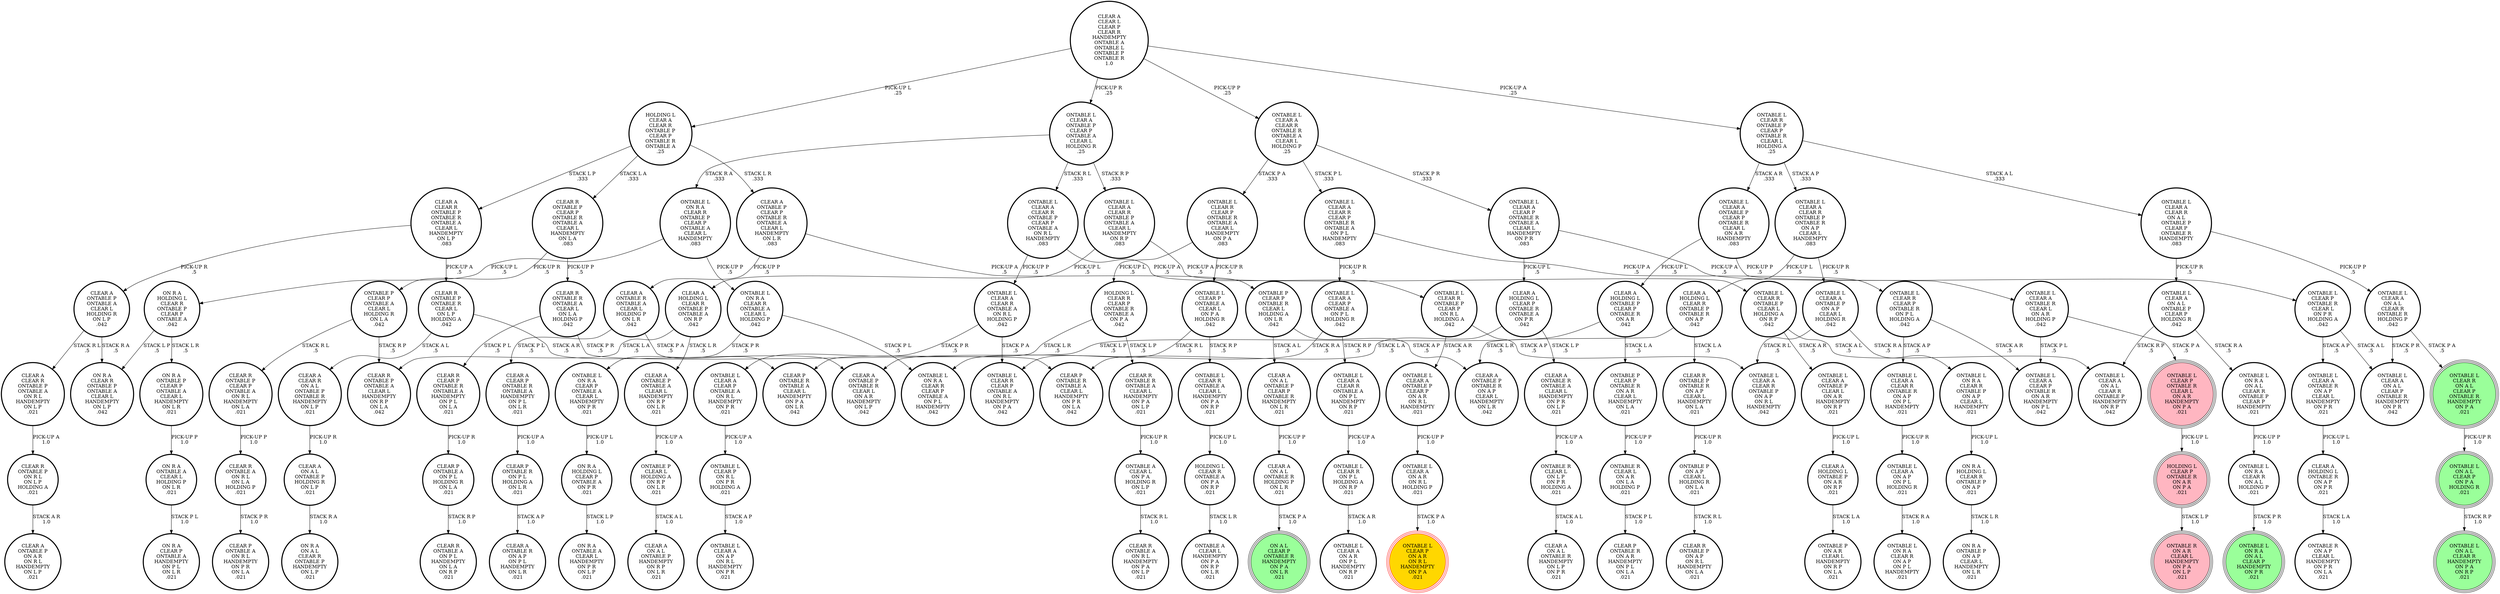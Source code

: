 digraph {
"CLEAR A\nCLEAR R\nONTABLE P\nONTABLE A\nON R L\nHANDEMPTY\nON L P\n.021\n" -> "CLEAR R\nONTABLE P\nON R L\nON L P\nHOLDING A\n.021\n"[label="PICK-UP A\n1.0\n"];
"CLEAR A\nONTABLE R\nONTABLE A\nCLEAR L\nHOLDING P\nON L R\n.042\n" -> "CLEAR A\nCLEAR P\nONTABLE R\nONTABLE A\nHANDEMPTY\nON P L\nON L R\n.021\n"[label="STACK P L\n.5\n"];
"CLEAR A\nONTABLE R\nONTABLE A\nCLEAR L\nHOLDING P\nON L R\n.042\n" -> "CLEAR P\nONTABLE R\nONTABLE A\nCLEAR L\nHANDEMPTY\nON P A\nON L R\n.042\n"[label="STACK P A\n.5\n"];
"ONTABLE L\nCLEAR A\nCLEAR R\nONTABLE P\nCLEAR P\nONTABLE A\nON R L\nHANDEMPTY\n.083\n" -> "ONTABLE L\nCLEAR A\nCLEAR R\nONTABLE A\nON R L\nHOLDING P\n.042\n"[label="PICK-UP P\n.5\n"];
"ONTABLE L\nCLEAR A\nCLEAR R\nONTABLE P\nCLEAR P\nONTABLE A\nON R L\nHANDEMPTY\n.083\n" -> "ONTABLE L\nCLEAR R\nONTABLE P\nCLEAR P\nON R L\nHOLDING A\n.042\n"[label="PICK-UP A\n.5\n"];
"ONTABLE L\nCLEAR A\nCLEAR R\nONTABLE P\nONTABLE A\nCLEAR L\nHANDEMPTY\nON R P\n.083\n" -> "ONTABLE L\nCLEAR R\nONTABLE P\nCLEAR L\nHOLDING A\nON R P\n.042\n"[label="PICK-UP A\n.5\n"];
"ONTABLE L\nCLEAR A\nCLEAR R\nONTABLE P\nONTABLE A\nCLEAR L\nHANDEMPTY\nON R P\n.083\n" -> "CLEAR A\nHOLDING L\nCLEAR R\nONTABLE P\nONTABLE A\nON R P\n.042\n"[label="PICK-UP L\n.5\n"];
"ONTABLE R\nCLEAR L\nON A R\nON L A\nHOLDING P\n.021\n" -> "CLEAR P\nONTABLE R\nON A R\nHANDEMPTY\nON P L\nON L A\n.021\n"[label="STACK P L\n1.0\n"];
"CLEAR A\nCLEAR L\nCLEAR P\nCLEAR R\nHANDEMPTY\nONTABLE A\nONTABLE L\nONTABLE P\nONTABLE R\n1.0\n" -> "ONTABLE L\nCLEAR R\nONTABLE P\nCLEAR P\nONTABLE R\nCLEAR L\nHOLDING A\n.25\n"[label="PICK-UP A\n.25\n"];
"CLEAR A\nCLEAR L\nCLEAR P\nCLEAR R\nHANDEMPTY\nONTABLE A\nONTABLE L\nONTABLE P\nONTABLE R\n1.0\n" -> "HOLDING L\nCLEAR A\nCLEAR R\nONTABLE P\nCLEAR P\nONTABLE R\nONTABLE A\n.25\n"[label="PICK-UP L\n.25\n"];
"CLEAR A\nCLEAR L\nCLEAR P\nCLEAR R\nHANDEMPTY\nONTABLE A\nONTABLE L\nONTABLE P\nONTABLE R\n1.0\n" -> "ONTABLE L\nCLEAR A\nCLEAR R\nONTABLE R\nONTABLE A\nCLEAR L\nHOLDING P\n.25\n"[label="PICK-UP P\n.25\n"];
"CLEAR A\nCLEAR L\nCLEAR P\nCLEAR R\nHANDEMPTY\nONTABLE A\nONTABLE L\nONTABLE P\nONTABLE R\n1.0\n" -> "ONTABLE L\nCLEAR A\nONTABLE P\nCLEAR P\nONTABLE A\nCLEAR L\nHOLDING R\n.25\n"[label="PICK-UP R\n.25\n"];
"ONTABLE L\nCLEAR A\nONTABLE R\nCLEAR L\nON A R\nHOLDING P\n.042\n" -> "ONTABLE L\nCLEAR A\nCLEAR P\nONTABLE R\nON A R\nHANDEMPTY\nON P L\n.042\n"[label="STACK P L\n.5\n"];
"ONTABLE L\nCLEAR A\nONTABLE R\nCLEAR L\nON A R\nHOLDING P\n.042\n" -> "ONTABLE L\nCLEAR P\nONTABLE R\nCLEAR L\nON A R\nHANDEMPTY\nON P A\n.021\n"[label="STACK P A\n.5\n"];
"ONTABLE L\nON R A\nON A L\nCLEAR R\nONTABLE P\nCLEAR P\nHANDEMPTY\n.021\n" -> "ONTABLE L\nON R A\nCLEAR R\nON A L\nHOLDING P\n.021\n"[label="PICK-UP P\n1.0\n"];
"CLEAR A\nCLEAR R\nONTABLE P\nONTABLE R\nONTABLE A\nCLEAR L\nHANDEMPTY\nON L P\n.083\n" -> "CLEAR A\nONTABLE P\nONTABLE A\nCLEAR L\nHOLDING R\nON L P\n.042\n"[label="PICK-UP R\n.5\n"];
"CLEAR A\nCLEAR R\nONTABLE P\nONTABLE R\nONTABLE A\nCLEAR L\nHANDEMPTY\nON L P\n.083\n" -> "CLEAR R\nONTABLE P\nONTABLE R\nCLEAR L\nON L P\nHOLDING A\n.042\n"[label="PICK-UP A\n.5\n"];
"ONTABLE L\nCLEAR A\nONTABLE P\nCLEAR P\nONTABLE A\nCLEAR L\nHOLDING R\n.25\n" -> "ONTABLE L\nON R A\nCLEAR R\nONTABLE P\nCLEAR P\nONTABLE A\nCLEAR L\nHANDEMPTY\n.083\n"[label="STACK R A\n.333\n"];
"ONTABLE L\nCLEAR A\nONTABLE P\nCLEAR P\nONTABLE A\nCLEAR L\nHOLDING R\n.25\n" -> "ONTABLE L\nCLEAR A\nCLEAR R\nONTABLE P\nCLEAR P\nONTABLE A\nON R L\nHANDEMPTY\n.083\n"[label="STACK R L\n.333\n"];
"ONTABLE L\nCLEAR A\nONTABLE P\nCLEAR P\nONTABLE A\nCLEAR L\nHOLDING R\n.25\n" -> "ONTABLE L\nCLEAR A\nCLEAR R\nONTABLE P\nONTABLE A\nCLEAR L\nHANDEMPTY\nON R P\n.083\n"[label="STACK R P\n.333\n"];
"ON R A\nONTABLE P\nCLEAR P\nONTABLE A\nCLEAR L\nHANDEMPTY\nON L R\n.021\n" -> "ON R A\nONTABLE A\nCLEAR L\nHOLDING P\nON L R\n.021\n"[label="PICK-UP P\n1.0\n"];
"ONTABLE L\nON A L\nCLEAR P\nON P A\nHOLDING R\n.021\n" -> "ONTABLE L\nON A L\nCLEAR R\nHANDEMPTY\nON P A\nON R P\n.021\n"[label="STACK R P\n1.0\n"];
"ONTABLE L\nCLEAR A\nONTABLE P\nCLEAR L\nON A R\nHANDEMPTY\nON R P\n.021\n" -> "CLEAR A\nHOLDING L\nONTABLE P\nON A R\nON R P\n.021\n"[label="PICK-UP L\n1.0\n"];
"ONTABLE L\nCLEAR A\nCLEAR R\nONTABLE A\nON R L\nHOLDING P\n.042\n" -> "ONTABLE L\nCLEAR R\nCLEAR P\nONTABLE A\nON R L\nHANDEMPTY\nON P A\n.042\n"[label="STACK P A\n.5\n"];
"ONTABLE L\nCLEAR A\nCLEAR R\nONTABLE A\nON R L\nHOLDING P\n.042\n" -> "ONTABLE L\nCLEAR A\nCLEAR P\nONTABLE A\nON R L\nHANDEMPTY\nON P R\n.021\n"[label="STACK P R\n.5\n"];
"ONTABLE L\nCLEAR A\nON A P\nON P L\nHOLDING R\n.021\n" -> "ONTABLE L\nON R A\nCLEAR R\nON A P\nON P L\nHANDEMPTY\n.021\n"[label="STACK R A\n1.0\n"];
"ON R A\nHOLDING L\nCLEAR P\nONTABLE A\nON P R\n.021\n" -> "ON R A\nONTABLE A\nCLEAR L\nHANDEMPTY\nON P R\nON L P\n.021\n"[label="STACK L P\n1.0\n"];
"ONTABLE L\nCLEAR A\nONTABLE P\nCLEAR P\nON A R\nON R L\nHANDEMPTY\n.021\n" -> "ONTABLE L\nCLEAR A\nON A R\nON R L\nHOLDING P\n.021\n"[label="PICK-UP P\n1.0\n"];
"ONTABLE L\nCLEAR A\nON A L\nCLEAR R\nONTABLE R\nHOLDING P\n.042\n" -> "ONTABLE L\nCLEAR R\nON A L\nCLEAR P\nONTABLE R\nHANDEMPTY\nON P A\n.021\n"[label="STACK P A\n.5\n"];
"ONTABLE L\nCLEAR A\nON A L\nCLEAR R\nONTABLE R\nHOLDING P\n.042\n" -> "ONTABLE L\nCLEAR A\nON A L\nCLEAR P\nONTABLE R\nHANDEMPTY\nON P R\n.042\n"[label="STACK P R\n.5\n"];
"CLEAR A\nHOLDING L\nONTABLE R\nON A P\nON P R\n.021\n" -> "ONTABLE R\nON A P\nCLEAR L\nHANDEMPTY\nON P R\nON L A\n.021\n"[label="STACK L A\n1.0\n"];
"ONTABLE L\nCLEAR A\nCLEAR R\nCLEAR P\nONTABLE R\nONTABLE A\nON P L\nHANDEMPTY\n.083\n" -> "ONTABLE L\nCLEAR A\nCLEAR P\nONTABLE A\nON P L\nHOLDING R\n.042\n"[label="PICK-UP R\n.5\n"];
"ONTABLE L\nCLEAR A\nCLEAR R\nCLEAR P\nONTABLE R\nONTABLE A\nON P L\nHANDEMPTY\n.083\n" -> "ONTABLE L\nCLEAR R\nCLEAR P\nONTABLE R\nON P L\nHOLDING A\n.042\n"[label="PICK-UP A\n.5\n"];
"ONTABLE L\nCLEAR A\nCLEAR R\nON A L\nONTABLE P\nCLEAR P\nONTABLE R\nHANDEMPTY\n.083\n" -> "ONTABLE L\nCLEAR A\nON A L\nCLEAR R\nONTABLE R\nHOLDING P\n.042\n"[label="PICK-UP P\n.5\n"];
"ONTABLE L\nCLEAR A\nCLEAR R\nON A L\nONTABLE P\nCLEAR P\nONTABLE R\nHANDEMPTY\n.083\n" -> "ONTABLE L\nCLEAR A\nON A L\nONTABLE P\nCLEAR P\nHOLDING R\n.042\n"[label="PICK-UP R\n.5\n"];
"ONTABLE L\nCLEAR R\nONTABLE P\nCLEAR L\nHOLDING A\nON R P\n.042\n" -> "ONTABLE L\nCLEAR A\nON A L\nCLEAR R\nONTABLE P\nHANDEMPTY\nON R P\n.042\n"[label="STACK A L\n.5\n"];
"ONTABLE L\nCLEAR R\nONTABLE P\nCLEAR L\nHOLDING A\nON R P\n.042\n" -> "ONTABLE L\nCLEAR A\nONTABLE P\nCLEAR L\nON A R\nHANDEMPTY\nON R P\n.021\n"[label="STACK A R\n.5\n"];
"CLEAR A\nHOLDING L\nCLEAR R\nONTABLE P\nONTABLE R\nON A P\n.042\n" -> "CLEAR R\nONTABLE P\nONTABLE R\nON A P\nCLEAR L\nHANDEMPTY\nON L A\n.021\n"[label="STACK L A\n.5\n"];
"CLEAR A\nHOLDING L\nCLEAR R\nONTABLE P\nONTABLE R\nON A P\n.042\n" -> "CLEAR A\nONTABLE P\nONTABLE R\nON A P\nCLEAR L\nHANDEMPTY\nON L R\n.042\n"[label="STACK L R\n.5\n"];
"CLEAR R\nONTABLE P\nONTABLE R\nCLEAR L\nON L P\nHOLDING A\n.042\n" -> "CLEAR A\nONTABLE P\nONTABLE R\nCLEAR L\nON A R\nHANDEMPTY\nON L P\n.042\n"[label="STACK A R\n.5\n"];
"CLEAR R\nONTABLE P\nONTABLE R\nCLEAR L\nON L P\nHOLDING A\n.042\n" -> "CLEAR A\nCLEAR R\nON A L\nONTABLE P\nONTABLE R\nHANDEMPTY\nON L P\n.021\n"[label="STACK A L\n.5\n"];
"CLEAR R\nONTABLE A\nON R L\nON L A\nHOLDING P\n.021\n" -> "CLEAR P\nONTABLE A\nON R L\nHANDEMPTY\nON P R\nON L A\n.021\n"[label="STACK P R\n1.0\n"];
"CLEAR R\nONTABLE P\nCLEAR P\nONTABLE A\nON R L\nHANDEMPTY\nON L A\n.021\n" -> "CLEAR R\nONTABLE A\nON R L\nON L A\nHOLDING P\n.021\n"[label="PICK-UP P\n1.0\n"];
"CLEAR R\nONTABLE P\nONTABLE R\nON A P\nCLEAR L\nHANDEMPTY\nON L A\n.021\n" -> "ONTABLE P\nON A P\nCLEAR L\nHOLDING R\nON L A\n.021\n"[label="PICK-UP R\n1.0\n"];
"ONTABLE L\nON R A\nCLEAR R\nON A L\nHOLDING P\n.021\n" -> "ONTABLE L\nON R A\nON A L\nCLEAR P\nHANDEMPTY\nON P R\n.021\n"[label="STACK P R\n1.0\n"];
"CLEAR A\nON A L\nONTABLE R\nHOLDING P\nON L R\n.021\n" -> "ON A L\nCLEAR P\nONTABLE R\nHANDEMPTY\nON P A\nON L R\n.021\n"[label="STACK P A\n1.0\n"];
"ONTABLE L\nCLEAR A\nCLEAR R\nONTABLE R\nON A P\nON P L\nHANDEMPTY\n.021\n" -> "ONTABLE L\nCLEAR A\nON A P\nON P L\nHOLDING R\n.021\n"[label="PICK-UP R\n1.0\n"];
"ONTABLE L\nON R A\nCLEAR R\nONTABLE P\nCLEAR P\nONTABLE A\nCLEAR L\nHANDEMPTY\n.083\n" -> "ON R A\nHOLDING L\nCLEAR R\nONTABLE P\nCLEAR P\nONTABLE A\n.042\n"[label="PICK-UP L\n.5\n"];
"ONTABLE L\nON R A\nCLEAR R\nONTABLE P\nCLEAR P\nONTABLE A\nCLEAR L\nHANDEMPTY\n.083\n" -> "ONTABLE L\nON R A\nCLEAR R\nONTABLE A\nCLEAR L\nHOLDING P\n.042\n"[label="PICK-UP P\n.5\n"];
"CLEAR A\nHOLDING L\nONTABLE P\nCLEAR P\nONTABLE R\nON A R\n.042\n" -> "ONTABLE P\nCLEAR P\nONTABLE R\nON A R\nCLEAR L\nHANDEMPTY\nON L A\n.021\n"[label="STACK L A\n.5\n"];
"CLEAR A\nHOLDING L\nONTABLE P\nCLEAR P\nONTABLE R\nON A R\n.042\n" -> "CLEAR A\nONTABLE P\nONTABLE R\nCLEAR L\nON A R\nHANDEMPTY\nON L P\n.042\n"[label="STACK L P\n.5\n"];
"HOLDING L\nCLEAR R\nCLEAR P\nONTABLE R\nONTABLE A\nON P A\n.042\n" -> "CLEAR R\nONTABLE R\nONTABLE A\nCLEAR L\nHANDEMPTY\nON P A\nON L P\n.021\n"[label="STACK L P\n.5\n"];
"HOLDING L\nCLEAR R\nCLEAR P\nONTABLE R\nONTABLE A\nON P A\n.042\n" -> "CLEAR P\nONTABLE R\nONTABLE A\nCLEAR L\nHANDEMPTY\nON P A\nON L R\n.042\n"[label="STACK L R\n.5\n"];
"CLEAR A\nHOLDING L\nONTABLE P\nON A R\nON R P\n.021\n" -> "ONTABLE P\nON A R\nCLEAR L\nHANDEMPTY\nON R P\nON L A\n.021\n"[label="STACK L A\n1.0\n"];
"CLEAR A\nCLEAR R\nON A L\nONTABLE P\nONTABLE R\nHANDEMPTY\nON L P\n.021\n" -> "CLEAR A\nON A L\nONTABLE P\nHOLDING R\nON L P\n.021\n"[label="PICK-UP R\n1.0\n"];
"CLEAR A\nHOLDING L\nCLEAR P\nONTABLE R\nONTABLE A\nON P R\n.042\n" -> "CLEAR A\nONTABLE R\nONTABLE A\nCLEAR L\nHANDEMPTY\nON P R\nON L P\n.021\n"[label="STACK L P\n.5\n"];
"CLEAR A\nHOLDING L\nCLEAR P\nONTABLE R\nONTABLE A\nON P R\n.042\n" -> "CLEAR P\nONTABLE R\nONTABLE A\nCLEAR L\nHANDEMPTY\nON P R\nON L A\n.042\n"[label="STACK L A\n.5\n"];
"ONTABLE L\nCLEAR R\nCLEAR P\nONTABLE R\nON P L\nHOLDING A\n.042\n" -> "ONTABLE L\nCLEAR A\nCLEAR R\nONTABLE R\nON A P\nON P L\nHANDEMPTY\n.021\n"[label="STACK A P\n.5\n"];
"ONTABLE L\nCLEAR R\nCLEAR P\nONTABLE R\nON P L\nHOLDING A\n.042\n" -> "ONTABLE L\nCLEAR A\nCLEAR P\nONTABLE R\nON A R\nHANDEMPTY\nON P L\n.042\n"[label="STACK A R\n.5\n"];
"CLEAR A\nONTABLE P\nCLEAR P\nONTABLE R\nONTABLE A\nCLEAR L\nHANDEMPTY\nON L R\n.083\n" -> "ONTABLE P\nCLEAR P\nONTABLE R\nCLEAR L\nHOLDING A\nON L R\n.042\n"[label="PICK-UP A\n.5\n"];
"CLEAR A\nONTABLE P\nCLEAR P\nONTABLE R\nONTABLE A\nCLEAR L\nHANDEMPTY\nON L R\n.083\n" -> "CLEAR A\nONTABLE R\nONTABLE A\nCLEAR L\nHOLDING P\nON L R\n.042\n"[label="PICK-UP P\n.5\n"];
"HOLDING L\nCLEAR A\nCLEAR R\nONTABLE P\nCLEAR P\nONTABLE R\nONTABLE A\n.25\n" -> "CLEAR A\nCLEAR R\nONTABLE P\nONTABLE R\nONTABLE A\nCLEAR L\nHANDEMPTY\nON L P\n.083\n"[label="STACK L P\n.333\n"];
"HOLDING L\nCLEAR A\nCLEAR R\nONTABLE P\nCLEAR P\nONTABLE R\nONTABLE A\n.25\n" -> "CLEAR R\nONTABLE P\nCLEAR P\nONTABLE R\nONTABLE A\nCLEAR L\nHANDEMPTY\nON L A\n.083\n"[label="STACK L A\n.333\n"];
"HOLDING L\nCLEAR A\nCLEAR R\nONTABLE P\nCLEAR P\nONTABLE R\nONTABLE A\n.25\n" -> "CLEAR A\nONTABLE P\nCLEAR P\nONTABLE R\nONTABLE A\nCLEAR L\nHANDEMPTY\nON L R\n.083\n"[label="STACK L R\n.333\n"];
"CLEAR R\nCLEAR P\nONTABLE R\nONTABLE A\nHANDEMPTY\nON P L\nON L A\n.021\n" -> "CLEAR P\nONTABLE A\nON P L\nHOLDING R\nON L A\n.021\n"[label="PICK-UP R\n1.0\n"];
"ONTABLE L\nCLEAR A\nCLEAR R\nONTABLE R\nONTABLE A\nCLEAR L\nHOLDING P\n.25\n" -> "ONTABLE L\nCLEAR R\nCLEAR P\nONTABLE R\nONTABLE A\nCLEAR L\nHANDEMPTY\nON P A\n.083\n"[label="STACK P A\n.333\n"];
"ONTABLE L\nCLEAR A\nCLEAR R\nONTABLE R\nONTABLE A\nCLEAR L\nHOLDING P\n.25\n" -> "ONTABLE L\nCLEAR A\nCLEAR P\nONTABLE R\nONTABLE A\nCLEAR L\nHANDEMPTY\nON P R\n.083\n"[label="STACK P R\n.333\n"];
"ONTABLE L\nCLEAR A\nCLEAR R\nONTABLE R\nONTABLE A\nCLEAR L\nHOLDING P\n.25\n" -> "ONTABLE L\nCLEAR A\nCLEAR R\nCLEAR P\nONTABLE R\nONTABLE A\nON P L\nHANDEMPTY\n.083\n"[label="STACK P L\n.333\n"];
"ONTABLE P\nCLEAR L\nHOLDING A\nON R P\nON L R\n.021\n" -> "CLEAR A\nON A L\nONTABLE P\nHANDEMPTY\nON R P\nON L R\n.021\n"[label="STACK A L\n1.0\n"];
"ONTABLE A\nCLEAR L\nON P A\nHOLDING R\nON L P\n.021\n" -> "CLEAR R\nONTABLE A\nON R L\nHANDEMPTY\nON P A\nON L P\n.021\n"[label="STACK R L\n1.0\n"];
"ONTABLE L\nON R A\nCLEAR P\nONTABLE A\nCLEAR L\nHANDEMPTY\nON P R\n.021\n" -> "ON R A\nHOLDING L\nCLEAR P\nONTABLE A\nON P R\n.021\n"[label="PICK-UP L\n1.0\n"];
"ONTABLE R\nCLEAR L\nON L P\nON P R\nHOLDING A\n.021\n" -> "CLEAR A\nON A L\nONTABLE R\nHANDEMPTY\nON L P\nON P R\n.021\n"[label="STACK A L\n1.0\n"];
"ONTABLE L\nCLEAR A\nCLEAR P\nONTABLE A\nON R L\nHANDEMPTY\nON P R\n.021\n" -> "ONTABLE L\nCLEAR P\nON R L\nON P R\nHOLDING A\n.021\n"[label="PICK-UP A\n1.0\n"];
"ONTABLE L\nCLEAR A\nONTABLE R\nON A P\nCLEAR L\nHANDEMPTY\nON P R\n.021\n" -> "CLEAR A\nHOLDING L\nONTABLE R\nON A P\nON P R\n.021\n"[label="PICK-UP L\n1.0\n"];
"CLEAR A\nON A L\nONTABLE P\nCLEAR P\nONTABLE R\nHANDEMPTY\nON L R\n.021\n" -> "CLEAR A\nON A L\nONTABLE R\nHOLDING P\nON L R\n.021\n"[label="PICK-UP P\n1.0\n"];
"CLEAR A\nHOLDING L\nCLEAR R\nONTABLE P\nONTABLE A\nON R P\n.042\n" -> "CLEAR R\nONTABLE P\nONTABLE A\nCLEAR L\nHANDEMPTY\nON R P\nON L A\n.042\n"[label="STACK L A\n.5\n"];
"CLEAR A\nHOLDING L\nCLEAR R\nONTABLE P\nONTABLE A\nON R P\n.042\n" -> "CLEAR A\nONTABLE P\nONTABLE A\nCLEAR L\nHANDEMPTY\nON R P\nON L R\n.021\n"[label="STACK L R\n.5\n"];
"ONTABLE P\nCLEAR P\nONTABLE A\nCLEAR L\nHOLDING R\nON L A\n.042\n" -> "CLEAR R\nONTABLE P\nONTABLE A\nCLEAR L\nHANDEMPTY\nON R P\nON L A\n.042\n"[label="STACK R P\n.5\n"];
"ONTABLE P\nCLEAR P\nONTABLE A\nCLEAR L\nHOLDING R\nON L A\n.042\n" -> "CLEAR R\nONTABLE P\nCLEAR P\nONTABLE A\nON R L\nHANDEMPTY\nON L A\n.021\n"[label="STACK R L\n.5\n"];
"ONTABLE L\nCLEAR A\nON A R\nON R L\nHOLDING P\n.021\n" -> "ONTABLE L\nCLEAR P\nON A R\nON R L\nHANDEMPTY\nON P A\n.021\n"[label="STACK P A\n1.0\n"];
"CLEAR P\nONTABLE A\nON P L\nHOLDING R\nON L A\n.021\n" -> "CLEAR R\nONTABLE A\nON P L\nHANDEMPTY\nON L A\nON R P\n.021\n"[label="STACK R P\n1.0\n"];
"CLEAR R\nONTABLE R\nONTABLE A\nCLEAR L\nHANDEMPTY\nON P A\nON L P\n.021\n" -> "ONTABLE A\nCLEAR L\nON P A\nHOLDING R\nON L P\n.021\n"[label="PICK-UP R\n1.0\n"];
"ONTABLE L\nCLEAR A\nCLEAR R\nONTABLE P\nONTABLE R\nON A P\nCLEAR L\nHANDEMPTY\n.083\n" -> "CLEAR A\nHOLDING L\nCLEAR R\nONTABLE P\nONTABLE R\nON A P\n.042\n"[label="PICK-UP L\n.5\n"];
"ONTABLE L\nCLEAR A\nCLEAR R\nONTABLE P\nONTABLE R\nON A P\nCLEAR L\nHANDEMPTY\n.083\n" -> "ONTABLE L\nCLEAR A\nONTABLE P\nON A P\nCLEAR L\nHOLDING R\n.042\n"[label="PICK-UP R\n.5\n"];
"CLEAR R\nONTABLE R\nONTABLE A\nCLEAR L\nON L A\nHOLDING P\n.042\n" -> "CLEAR R\nCLEAR P\nONTABLE R\nONTABLE A\nHANDEMPTY\nON P L\nON L A\n.021\n"[label="STACK P L\n.5\n"];
"CLEAR R\nONTABLE R\nONTABLE A\nCLEAR L\nON L A\nHOLDING P\n.042\n" -> "CLEAR P\nONTABLE R\nONTABLE A\nCLEAR L\nHANDEMPTY\nON P R\nON L A\n.042\n"[label="STACK P R\n.5\n"];
"ONTABLE L\nCLEAR P\nONTABLE R\nCLEAR L\nON A R\nHANDEMPTY\nON P A\n.021\n" -> "HOLDING L\nCLEAR P\nONTABLE R\nON A R\nON P A\n.021\n"[label="PICK-UP L\n1.0\n"];
"CLEAR R\nONTABLE P\nON R L\nON L P\nHOLDING A\n.021\n" -> "CLEAR A\nONTABLE P\nON A R\nON R L\nHANDEMPTY\nON L P\n.021\n"[label="STACK A R\n1.0\n"];
"ONTABLE P\nCLEAR P\nONTABLE R\nON A R\nCLEAR L\nHANDEMPTY\nON L A\n.021\n" -> "ONTABLE R\nCLEAR L\nON A R\nON L A\nHOLDING P\n.021\n"[label="PICK-UP P\n1.0\n"];
"ONTABLE L\nCLEAR R\nON A L\nCLEAR P\nONTABLE R\nHANDEMPTY\nON P A\n.021\n" -> "ONTABLE L\nON A L\nCLEAR P\nON P A\nHOLDING R\n.021\n"[label="PICK-UP R\n1.0\n"];
"ONTABLE L\nCLEAR A\nONTABLE P\nCLEAR P\nONTABLE R\nCLEAR L\nON A R\nHANDEMPTY\n.083\n" -> "ONTABLE L\nCLEAR A\nONTABLE R\nCLEAR L\nON A R\nHOLDING P\n.042\n"[label="PICK-UP P\n.5\n"];
"ONTABLE L\nCLEAR A\nONTABLE P\nCLEAR P\nONTABLE R\nCLEAR L\nON A R\nHANDEMPTY\n.083\n" -> "CLEAR A\nHOLDING L\nONTABLE P\nCLEAR P\nONTABLE R\nON A R\n.042\n"[label="PICK-UP L\n.5\n"];
"ON R A\nONTABLE A\nCLEAR L\nHOLDING P\nON L R\n.021\n" -> "ON R A\nCLEAR P\nONTABLE A\nHANDEMPTY\nON P L\nON L R\n.021\n"[label="STACK P L\n1.0\n"];
"CLEAR A\nCLEAR P\nONTABLE R\nONTABLE A\nHANDEMPTY\nON P L\nON L R\n.021\n" -> "CLEAR P\nONTABLE R\nON P L\nHOLDING A\nON L R\n.021\n"[label="PICK-UP A\n1.0\n"];
"ONTABLE L\nCLEAR P\nON R L\nON P R\nHOLDING A\n.021\n" -> "ONTABLE L\nCLEAR A\nON A P\nON R L\nHANDEMPTY\nON P R\n.021\n"[label="STACK A P\n1.0\n"];
"ONTABLE L\nCLEAR R\nCLEAR P\nONTABLE R\nONTABLE A\nCLEAR L\nHANDEMPTY\nON P A\n.083\n" -> "ONTABLE L\nCLEAR P\nONTABLE A\nCLEAR L\nON P A\nHOLDING R\n.042\n"[label="PICK-UP R\n.5\n"];
"ONTABLE L\nCLEAR R\nCLEAR P\nONTABLE R\nONTABLE A\nCLEAR L\nHANDEMPTY\nON P A\n.083\n" -> "HOLDING L\nCLEAR R\nCLEAR P\nONTABLE R\nONTABLE A\nON P A\n.042\n"[label="PICK-UP L\n.5\n"];
"ONTABLE L\nCLEAR A\nCLEAR P\nONTABLE A\nON P L\nHOLDING R\n.042\n" -> "ONTABLE L\nON R A\nCLEAR R\nCLEAR P\nONTABLE A\nON P L\nHANDEMPTY\n.042\n"[label="STACK R A\n.5\n"];
"ONTABLE L\nCLEAR A\nCLEAR P\nONTABLE A\nON P L\nHOLDING R\n.042\n" -> "ONTABLE L\nCLEAR A\nCLEAR R\nONTABLE A\nON P L\nHANDEMPTY\nON R P\n.021\n"[label="STACK R P\n.5\n"];
"ONTABLE L\nCLEAR A\nON A L\nONTABLE P\nCLEAR P\nHOLDING R\n.042\n" -> "ONTABLE L\nON R A\nON A L\nCLEAR R\nONTABLE P\nCLEAR P\nHANDEMPTY\n.021\n"[label="STACK R A\n.5\n"];
"ONTABLE L\nCLEAR A\nON A L\nONTABLE P\nCLEAR P\nHOLDING R\n.042\n" -> "ONTABLE L\nCLEAR A\nON A L\nCLEAR R\nONTABLE P\nHANDEMPTY\nON R P\n.042\n"[label="STACK R P\n.5\n"];
"ONTABLE L\nCLEAR R\nONTABLE P\nCLEAR P\nON R L\nHOLDING A\n.042\n" -> "ONTABLE L\nCLEAR A\nCLEAR R\nONTABLE P\nON A P\nON R L\nHANDEMPTY\n.042\n"[label="STACK A P\n.5\n"];
"ONTABLE L\nCLEAR R\nONTABLE P\nCLEAR P\nON R L\nHOLDING A\n.042\n" -> "ONTABLE L\nCLEAR A\nONTABLE P\nCLEAR P\nON A R\nON R L\nHANDEMPTY\n.021\n"[label="STACK A R\n.5\n"];
"CLEAR A\nONTABLE P\nONTABLE A\nCLEAR L\nHOLDING R\nON L P\n.042\n" -> "CLEAR A\nCLEAR R\nONTABLE P\nONTABLE A\nON R L\nHANDEMPTY\nON L P\n.021\n"[label="STACK R L\n.5\n"];
"CLEAR A\nONTABLE P\nONTABLE A\nCLEAR L\nHOLDING R\nON L P\n.042\n" -> "ON R A\nCLEAR R\nONTABLE P\nONTABLE A\nCLEAR L\nHANDEMPTY\nON L P\n.042\n"[label="STACK R A\n.5\n"];
"ONTABLE L\nON R A\nCLEAR R\nONTABLE P\nON A P\nCLEAR L\nHANDEMPTY\n.021\n" -> "ON R A\nHOLDING L\nCLEAR R\nONTABLE P\nON A P\n.021\n"[label="PICK-UP L\n1.0\n"];
"CLEAR A\nON A L\nONTABLE P\nHOLDING R\nON L P\n.021\n" -> "ON R A\nON A L\nCLEAR R\nONTABLE P\nHANDEMPTY\nON L P\n.021\n"[label="STACK R A\n1.0\n"];
"CLEAR A\nONTABLE R\nONTABLE A\nCLEAR L\nHANDEMPTY\nON P R\nON L P\n.021\n" -> "ONTABLE R\nCLEAR L\nON L P\nON P R\nHOLDING A\n.021\n"[label="PICK-UP A\n1.0\n"];
"CLEAR A\nONTABLE P\nONTABLE A\nCLEAR L\nHANDEMPTY\nON R P\nON L R\n.021\n" -> "ONTABLE P\nCLEAR L\nHOLDING A\nON R P\nON L R\n.021\n"[label="PICK-UP A\n1.0\n"];
"ONTABLE L\nCLEAR R\nONTABLE P\nCLEAR P\nONTABLE R\nCLEAR L\nHOLDING A\n.25\n" -> "ONTABLE L\nCLEAR A\nCLEAR R\nON A L\nONTABLE P\nCLEAR P\nONTABLE R\nHANDEMPTY\n.083\n"[label="STACK A L\n.333\n"];
"ONTABLE L\nCLEAR R\nONTABLE P\nCLEAR P\nONTABLE R\nCLEAR L\nHOLDING A\n.25\n" -> "ONTABLE L\nCLEAR A\nONTABLE P\nCLEAR P\nONTABLE R\nCLEAR L\nON A R\nHANDEMPTY\n.083\n"[label="STACK A R\n.333\n"];
"ONTABLE L\nCLEAR R\nONTABLE P\nCLEAR P\nONTABLE R\nCLEAR L\nHOLDING A\n.25\n" -> "ONTABLE L\nCLEAR A\nCLEAR R\nONTABLE P\nONTABLE R\nON A P\nCLEAR L\nHANDEMPTY\n.083\n"[label="STACK A P\n.333\n"];
"ONTABLE P\nON A P\nCLEAR L\nHOLDING R\nON L A\n.021\n" -> "CLEAR R\nONTABLE P\nON A P\nON R L\nHANDEMPTY\nON L A\n.021\n"[label="STACK R L\n1.0\n"];
"CLEAR R\nONTABLE P\nCLEAR P\nONTABLE R\nONTABLE A\nCLEAR L\nHANDEMPTY\nON L A\n.083\n" -> "CLEAR R\nONTABLE R\nONTABLE A\nCLEAR L\nON L A\nHOLDING P\n.042\n"[label="PICK-UP P\n.5\n"];
"CLEAR R\nONTABLE P\nCLEAR P\nONTABLE R\nONTABLE A\nCLEAR L\nHANDEMPTY\nON L A\n.083\n" -> "ONTABLE P\nCLEAR P\nONTABLE A\nCLEAR L\nHOLDING R\nON L A\n.042\n"[label="PICK-UP R\n.5\n"];
"ONTABLE L\nCLEAR P\nONTABLE A\nCLEAR L\nON P A\nHOLDING R\n.042\n" -> "ONTABLE L\nCLEAR R\nONTABLE A\nCLEAR L\nHANDEMPTY\nON P A\nON R P\n.021\n"[label="STACK R P\n.5\n"];
"ONTABLE L\nCLEAR P\nONTABLE A\nCLEAR L\nON P A\nHOLDING R\n.042\n" -> "ONTABLE L\nCLEAR R\nCLEAR P\nONTABLE A\nON R L\nHANDEMPTY\nON P A\n.042\n"[label="STACK R L\n.5\n"];
"ONTABLE L\nCLEAR R\nON P L\nHOLDING A\nON R P\n.021\n" -> "ONTABLE L\nCLEAR A\nON A R\nON P L\nHANDEMPTY\nON R P\n.021\n"[label="STACK A R\n1.0\n"];
"HOLDING L\nCLEAR P\nONTABLE R\nON A R\nON P A\n.021\n" -> "ONTABLE R\nON A R\nCLEAR L\nHANDEMPTY\nON P A\nON L P\n.021\n"[label="STACK L P\n1.0\n"];
"CLEAR P\nONTABLE R\nON P L\nHOLDING A\nON L R\n.021\n" -> "CLEAR A\nONTABLE R\nON A P\nON P L\nHANDEMPTY\nON L R\n.021\n"[label="STACK A P\n1.0\n"];
"ONTABLE L\nCLEAR R\nONTABLE A\nCLEAR L\nHANDEMPTY\nON P A\nON R P\n.021\n" -> "HOLDING L\nCLEAR R\nONTABLE A\nON P A\nON R P\n.021\n"[label="PICK-UP L\n1.0\n"];
"ON R A\nHOLDING L\nCLEAR R\nONTABLE P\nCLEAR P\nONTABLE A\n.042\n" -> "ON R A\nCLEAR R\nONTABLE P\nONTABLE A\nCLEAR L\nHANDEMPTY\nON L P\n.042\n"[label="STACK L P\n.5\n"];
"ON R A\nHOLDING L\nCLEAR R\nONTABLE P\nCLEAR P\nONTABLE A\n.042\n" -> "ON R A\nONTABLE P\nCLEAR P\nONTABLE A\nCLEAR L\nHANDEMPTY\nON L R\n.021\n"[label="STACK L R\n.5\n"];
"ONTABLE L\nON R A\nCLEAR R\nONTABLE A\nCLEAR L\nHOLDING P\n.042\n" -> "ONTABLE L\nON R A\nCLEAR R\nCLEAR P\nONTABLE A\nON P L\nHANDEMPTY\n.042\n"[label="STACK P L\n.5\n"];
"ONTABLE L\nON R A\nCLEAR R\nONTABLE A\nCLEAR L\nHOLDING P\n.042\n" -> "ONTABLE L\nON R A\nCLEAR P\nONTABLE A\nCLEAR L\nHANDEMPTY\nON P R\n.021\n"[label="STACK P R\n.5\n"];
"ONTABLE P\nCLEAR P\nONTABLE R\nCLEAR L\nHOLDING A\nON L R\n.042\n" -> "CLEAR A\nON A L\nONTABLE P\nCLEAR P\nONTABLE R\nHANDEMPTY\nON L R\n.021\n"[label="STACK A L\n.5\n"];
"ONTABLE P\nCLEAR P\nONTABLE R\nCLEAR L\nHOLDING A\nON L R\n.042\n" -> "CLEAR A\nONTABLE P\nONTABLE R\nON A P\nCLEAR L\nHANDEMPTY\nON L R\n.042\n"[label="STACK A P\n.5\n"];
"HOLDING L\nCLEAR R\nONTABLE A\nON P A\nON R P\n.021\n" -> "ONTABLE A\nCLEAR L\nHANDEMPTY\nON P A\nON R P\nON L R\n.021\n"[label="STACK L R\n1.0\n"];
"ONTABLE L\nCLEAR A\nONTABLE P\nON A P\nCLEAR L\nHOLDING R\n.042\n" -> "ONTABLE L\nCLEAR A\nCLEAR R\nONTABLE P\nON A P\nON R L\nHANDEMPTY\n.042\n"[label="STACK R L\n.5\n"];
"ONTABLE L\nCLEAR A\nONTABLE P\nON A P\nCLEAR L\nHOLDING R\n.042\n" -> "ONTABLE L\nON R A\nCLEAR R\nONTABLE P\nON A P\nCLEAR L\nHANDEMPTY\n.021\n"[label="STACK R A\n.5\n"];
"ONTABLE L\nCLEAR P\nONTABLE R\nCLEAR L\nON P R\nHOLDING A\n.042\n" -> "ONTABLE L\nCLEAR A\nONTABLE R\nON A P\nCLEAR L\nHANDEMPTY\nON P R\n.021\n"[label="STACK A P\n.5\n"];
"ONTABLE L\nCLEAR P\nONTABLE R\nCLEAR L\nON P R\nHOLDING A\n.042\n" -> "ONTABLE L\nCLEAR A\nON A L\nCLEAR P\nONTABLE R\nHANDEMPTY\nON P R\n.042\n"[label="STACK A L\n.5\n"];
"ON R A\nHOLDING L\nCLEAR R\nONTABLE P\nON A P\n.021\n" -> "ON R A\nONTABLE P\nON A P\nCLEAR L\nHANDEMPTY\nON L R\n.021\n"[label="STACK L R\n1.0\n"];
"ONTABLE L\nCLEAR A\nCLEAR P\nONTABLE R\nONTABLE A\nCLEAR L\nHANDEMPTY\nON P R\n.083\n" -> "ONTABLE L\nCLEAR P\nONTABLE R\nCLEAR L\nON P R\nHOLDING A\n.042\n"[label="PICK-UP A\n.5\n"];
"ONTABLE L\nCLEAR A\nCLEAR P\nONTABLE R\nONTABLE A\nCLEAR L\nHANDEMPTY\nON P R\n.083\n" -> "CLEAR A\nHOLDING L\nCLEAR P\nONTABLE R\nONTABLE A\nON P R\n.042\n"[label="PICK-UP L\n.5\n"];
"ONTABLE L\nCLEAR A\nCLEAR R\nONTABLE A\nON P L\nHANDEMPTY\nON R P\n.021\n" -> "ONTABLE L\nCLEAR R\nON P L\nHOLDING A\nON R P\n.021\n"[label="PICK-UP A\n1.0\n"];
"CLEAR A\nONTABLE P\nONTABLE R\nCLEAR L\nON A R\nHANDEMPTY\nON L P\n.042\n" [shape=circle, penwidth=3];
"CLEAR R\nONTABLE P\nONTABLE A\nCLEAR L\nHANDEMPTY\nON R P\nON L A\n.042\n" [shape=circle, penwidth=3];
"ONTABLE L\nCLEAR A\nON A L\nCLEAR P\nONTABLE R\nHANDEMPTY\nON P R\n.042\n" [shape=circle, penwidth=3];
"ONTABLE A\nCLEAR L\nHANDEMPTY\nON P A\nON R P\nON L R\n.021\n" [shape=circle, penwidth=3];
"ONTABLE L\nCLEAR A\nON A R\nON P L\nHANDEMPTY\nON R P\n.021\n" [shape=circle, penwidth=3];
"ONTABLE L\nON R A\nCLEAR R\nON A P\nON P L\nHANDEMPTY\n.021\n" [shape=circle, penwidth=3];
"ONTABLE L\nON R A\nON A L\nCLEAR P\nHANDEMPTY\nON P R\n.021\n" [shape=circle, style=filled, fillcolor=palegreen1, peripheries=3];
"CLEAR P\nONTABLE R\nONTABLE A\nCLEAR L\nHANDEMPTY\nON P A\nON L R\n.042\n" [shape=circle, penwidth=3];
"ONTABLE L\nCLEAR A\nCLEAR R\nONTABLE P\nON A P\nON R L\nHANDEMPTY\n.042\n" [shape=circle, penwidth=3];
"ONTABLE R\nON A P\nCLEAR L\nHANDEMPTY\nON P R\nON L A\n.021\n" [shape=circle, penwidth=3];
"CLEAR A\nONTABLE P\nONTABLE R\nON A P\nCLEAR L\nHANDEMPTY\nON L R\n.042\n" [shape=circle, penwidth=3];
"CLEAR R\nONTABLE P\nON A P\nON R L\nHANDEMPTY\nON L A\n.021\n" [shape=circle, penwidth=3];
"ON R A\nONTABLE P\nON A P\nCLEAR L\nHANDEMPTY\nON L R\n.021\n" [shape=circle, penwidth=3];
"ON A L\nCLEAR P\nONTABLE R\nHANDEMPTY\nON P A\nON L R\n.021\n" [shape=circle, style=filled, fillcolor=palegreen1, peripheries=3];
"ON R A\nCLEAR P\nONTABLE A\nHANDEMPTY\nON P L\nON L R\n.021\n" [shape=circle, penwidth=3];
"ONTABLE L\nCLEAR P\nON A R\nON R L\nHANDEMPTY\nON P A\n.021\n" [shape=circle, style=filled color=red, fillcolor=gold, peripheries=3];
"ON R A\nON A L\nCLEAR R\nONTABLE P\nHANDEMPTY\nON L P\n.021\n" [shape=circle, penwidth=3];
"CLEAR P\nONTABLE R\nON A R\nHANDEMPTY\nON P L\nON L A\n.021\n" [shape=circle, penwidth=3];
"CLEAR P\nONTABLE R\nONTABLE A\nCLEAR L\nHANDEMPTY\nON P R\nON L A\n.042\n" [shape=circle, penwidth=3];
"ONTABLE L\nON A L\nCLEAR R\nHANDEMPTY\nON P A\nON R P\n.021\n" [shape=circle, style=filled, fillcolor=palegreen1, peripheries=3];
"ONTABLE L\nCLEAR R\nCLEAR P\nONTABLE A\nON R L\nHANDEMPTY\nON P A\n.042\n" [shape=circle, penwidth=3];
"ONTABLE L\nON R A\nCLEAR R\nCLEAR P\nONTABLE A\nON P L\nHANDEMPTY\n.042\n" [shape=circle, penwidth=3];
"CLEAR R\nONTABLE A\nON P L\nHANDEMPTY\nON L A\nON R P\n.021\n" [shape=circle, penwidth=3];
"ONTABLE P\nON A R\nCLEAR L\nHANDEMPTY\nON R P\nON L A\n.021\n" [shape=circle, penwidth=3];
"ON R A\nCLEAR R\nONTABLE P\nONTABLE A\nCLEAR L\nHANDEMPTY\nON L P\n.042\n" [shape=circle, penwidth=3];
"CLEAR P\nONTABLE A\nON R L\nHANDEMPTY\nON P R\nON L A\n.021\n" [shape=circle, penwidth=3];
"CLEAR A\nON A L\nONTABLE P\nHANDEMPTY\nON R P\nON L R\n.021\n" [shape=circle, penwidth=3];
"ONTABLE L\nCLEAR A\nON A L\nCLEAR R\nONTABLE P\nHANDEMPTY\nON R P\n.042\n" [shape=circle, penwidth=3];
"CLEAR A\nON A L\nONTABLE R\nHANDEMPTY\nON L P\nON P R\n.021\n" [shape=circle, penwidth=3];
"ONTABLE L\nCLEAR A\nCLEAR P\nONTABLE R\nON A R\nHANDEMPTY\nON P L\n.042\n" [shape=circle, penwidth=3];
"ONTABLE R\nON A R\nCLEAR L\nHANDEMPTY\nON P A\nON L P\n.021\n" [shape=circle, style=filled, fillcolor=lightpink, peripheries=3];
"CLEAR A\nONTABLE P\nON A R\nON R L\nHANDEMPTY\nON L P\n.021\n" [shape=circle, penwidth=3];
"CLEAR R\nONTABLE A\nON R L\nHANDEMPTY\nON P A\nON L P\n.021\n" [shape=circle, penwidth=3];
"ONTABLE L\nCLEAR A\nON A P\nON R L\nHANDEMPTY\nON P R\n.021\n" [shape=circle, penwidth=3];
"ON R A\nONTABLE A\nCLEAR L\nHANDEMPTY\nON P R\nON L P\n.021\n" [shape=circle, penwidth=3];
"CLEAR A\nONTABLE R\nON A P\nON P L\nHANDEMPTY\nON L R\n.021\n" [shape=circle, penwidth=3];
"ONTABLE P\nON A P\nCLEAR L\nHOLDING R\nON L A\n.021\n" [shape=circle, penwidth=3];
"ONTABLE R\nCLEAR L\nON A R\nON L A\nHOLDING P\n.021\n" [shape=circle, penwidth=3];
"CLEAR A\nONTABLE P\nONTABLE R\nCLEAR L\nON A R\nHANDEMPTY\nON L P\n.042\n" [shape=circle, penwidth=3];
"CLEAR A\nONTABLE R\nONTABLE A\nCLEAR L\nHANDEMPTY\nON P R\nON L P\n.021\n" [shape=circle, penwidth=3];
"ON R A\nHOLDING L\nCLEAR P\nONTABLE A\nON P R\n.021\n" [shape=circle, penwidth=3];
"CLEAR A\nCLEAR L\nCLEAR P\nCLEAR R\nHANDEMPTY\nONTABLE A\nONTABLE L\nONTABLE P\nONTABLE R\n1.0\n" [shape=circle, penwidth=3];
"ONTABLE L\nCLEAR A\nONTABLE R\nON A P\nCLEAR L\nHANDEMPTY\nON P R\n.021\n" [shape=circle, penwidth=3];
"CLEAR P\nONTABLE R\nON P L\nHOLDING A\nON L R\n.021\n" [shape=circle, penwidth=3];
"ONTABLE L\nCLEAR A\nCLEAR P\nONTABLE A\nON P L\nHOLDING R\n.042\n" [shape=circle, penwidth=3];
"CLEAR R\nONTABLE P\nONTABLE A\nCLEAR L\nHANDEMPTY\nON R P\nON L A\n.042\n" [shape=circle, penwidth=3];
"ONTABLE L\nCLEAR P\nONTABLE R\nCLEAR L\nON A R\nHANDEMPTY\nON P A\n.021\n" [shape=circle, style=filled, fillcolor=lightpink, peripheries=3];
"CLEAR A\nHOLDING L\nCLEAR R\nONTABLE P\nONTABLE R\nON A P\n.042\n" [shape=circle, penwidth=3];
"ONTABLE P\nCLEAR P\nONTABLE A\nCLEAR L\nHOLDING R\nON L A\n.042\n" [shape=circle, penwidth=3];
"CLEAR R\nONTABLE R\nONTABLE A\nCLEAR L\nON L A\nHOLDING P\n.042\n" [shape=circle, penwidth=3];
"ONTABLE L\nCLEAR A\nONTABLE P\nCLEAR L\nON A R\nHANDEMPTY\nON R P\n.021\n" [shape=circle, penwidth=3];
"CLEAR A\nHOLDING L\nCLEAR P\nONTABLE R\nONTABLE A\nON P R\n.042\n" [shape=circle, penwidth=3];
"ON R A\nONTABLE P\nCLEAR P\nONTABLE A\nCLEAR L\nHANDEMPTY\nON L R\n.021\n" [shape=circle, penwidth=3];
"ONTABLE L\nCLEAR A\nON A L\nCLEAR P\nONTABLE R\nHANDEMPTY\nON P R\n.042\n" [shape=circle, penwidth=3];
"CLEAR A\nHOLDING L\nONTABLE P\nCLEAR P\nONTABLE R\nON A R\n.042\n" [shape=circle, penwidth=3];
"ONTABLE A\nCLEAR L\nHANDEMPTY\nON P A\nON R P\nON L R\n.021\n" [shape=circle, penwidth=3];
"CLEAR A\nONTABLE P\nONTABLE A\nCLEAR L\nHANDEMPTY\nON R P\nON L R\n.021\n" [shape=circle, penwidth=3];
"ONTABLE L\nCLEAR A\nON A R\nON P L\nHANDEMPTY\nON R P\n.021\n" [shape=circle, penwidth=3];
"ONTABLE L\nCLEAR P\nONTABLE R\nCLEAR L\nON P R\nHOLDING A\n.042\n" [shape=circle, penwidth=3];
"ONTABLE L\nCLEAR A\nCLEAR R\nONTABLE A\nON R L\nHOLDING P\n.042\n" [shape=circle, penwidth=3];
"ONTABLE L\nON R A\nCLEAR R\nON A P\nON P L\nHANDEMPTY\n.021\n" [shape=circle, penwidth=3];
"ONTABLE L\nON R A\nON A L\nCLEAR P\nHANDEMPTY\nON P R\n.021\n" [shape=circle, style=filled, fillcolor=palegreen1, peripheries=3];
"CLEAR A\nHOLDING L\nCLEAR R\nONTABLE P\nONTABLE A\nON R P\n.042\n" [shape=circle, penwidth=3];
"CLEAR A\nCLEAR R\nONTABLE P\nONTABLE R\nONTABLE A\nCLEAR L\nHANDEMPTY\nON L P\n.083\n" [shape=circle, penwidth=3];
"CLEAR P\nONTABLE R\nONTABLE A\nCLEAR L\nHANDEMPTY\nON P A\nON L R\n.042\n" [shape=circle, penwidth=3];
"ONTABLE L\nCLEAR A\nCLEAR R\nONTABLE P\nON A P\nON R L\nHANDEMPTY\n.042\n" [shape=circle, penwidth=3];
"ONTABLE R\nON A P\nCLEAR L\nHANDEMPTY\nON P R\nON L A\n.021\n" [shape=circle, penwidth=3];
"CLEAR A\nONTABLE P\nONTABLE R\nON A P\nCLEAR L\nHANDEMPTY\nON L R\n.042\n" [shape=circle, penwidth=3];
"CLEAR A\nON A L\nONTABLE P\nCLEAR P\nONTABLE R\nHANDEMPTY\nON L R\n.021\n" [shape=circle, penwidth=3];
"CLEAR A\nHOLDING L\nONTABLE R\nON A P\nON P R\n.021\n" [shape=circle, penwidth=3];
"CLEAR R\nONTABLE P\nON A P\nON R L\nHANDEMPTY\nON L A\n.021\n" [shape=circle, penwidth=3];
"CLEAR A\nCLEAR P\nONTABLE R\nONTABLE A\nHANDEMPTY\nON P L\nON L R\n.021\n" [shape=circle, penwidth=3];
"ONTABLE L\nON A L\nCLEAR P\nON P A\nHOLDING R\n.021\n" [shape=circle, style=filled, fillcolor=palegreen1, peripheries=3];
"ON R A\nONTABLE P\nON A P\nCLEAR L\nHANDEMPTY\nON L R\n.021\n" [shape=circle, penwidth=3];
"ON A L\nCLEAR P\nONTABLE R\nHANDEMPTY\nON P A\nON L R\n.021\n" [shape=circle, style=filled, fillcolor=palegreen1, peripheries=3];
"ON R A\nCLEAR P\nONTABLE A\nHANDEMPTY\nON P L\nON L R\n.021\n" [shape=circle, penwidth=3];
"HOLDING L\nCLEAR A\nCLEAR R\nONTABLE P\nCLEAR P\nONTABLE R\nONTABLE A\n.25\n" [shape=circle, penwidth=3];
"ONTABLE L\nCLEAR R\nON A L\nCLEAR P\nONTABLE R\nHANDEMPTY\nON P A\n.021\n" [shape=circle, style=filled, fillcolor=palegreen1, peripheries=3];
"CLEAR A\nCLEAR R\nONTABLE P\nONTABLE A\nON R L\nHANDEMPTY\nON L P\n.021\n" [shape=circle, penwidth=3];
"ONTABLE L\nCLEAR P\nON A R\nON R L\nHANDEMPTY\nON P A\n.021\n" [shape=circle, style=filled color=red, fillcolor=gold, peripheries=3];
"HOLDING L\nCLEAR P\nONTABLE R\nON A R\nON P A\n.021\n" [shape=circle, style=filled, fillcolor=lightpink, peripheries=3];
"HOLDING L\nCLEAR R\nONTABLE A\nON P A\nON R P\n.021\n" [shape=circle, penwidth=3];
"ON R A\nONTABLE A\nCLEAR L\nHOLDING P\nON L R\n.021\n" [shape=circle, penwidth=3];
"ONTABLE L\nON R A\nCLEAR P\nONTABLE A\nCLEAR L\nHANDEMPTY\nON P R\n.021\n" [shape=circle, penwidth=3];
"CLEAR R\nONTABLE P\nON R L\nON L P\nHOLDING A\n.021\n" [shape=circle, penwidth=3];
"ONTABLE L\nCLEAR A\nCLEAR R\nON A L\nONTABLE P\nCLEAR P\nONTABLE R\nHANDEMPTY\n.083\n" [shape=circle, penwidth=3];
"ON R A\nON A L\nCLEAR R\nONTABLE P\nHANDEMPTY\nON L P\n.021\n" [shape=circle, penwidth=3];
"CLEAR P\nONTABLE R\nON A R\nHANDEMPTY\nON P L\nON L A\n.021\n" [shape=circle, penwidth=3];
"CLEAR P\nONTABLE R\nONTABLE A\nCLEAR L\nHANDEMPTY\nON P R\nON L A\n.042\n" [shape=circle, penwidth=3];
"ONTABLE L\nON A L\nCLEAR R\nHANDEMPTY\nON P A\nON R P\n.021\n" [shape=circle, style=filled, fillcolor=palegreen1, peripheries=3];
"ONTABLE P\nCLEAR P\nONTABLE R\nCLEAR L\nHOLDING A\nON L R\n.042\n" [shape=circle, penwidth=3];
"ONTABLE L\nCLEAR A\nCLEAR R\nONTABLE P\nCLEAR P\nONTABLE A\nON R L\nHANDEMPTY\n.083\n" [shape=circle, penwidth=3];
"ONTABLE L\nCLEAR R\nCLEAR P\nONTABLE A\nON R L\nHANDEMPTY\nON P A\n.042\n" [shape=circle, penwidth=3];
"ONTABLE L\nON R A\nCLEAR R\nCLEAR P\nONTABLE A\nON P L\nHANDEMPTY\n.042\n" [shape=circle, penwidth=3];
"ONTABLE L\nON R A\nCLEAR R\nONTABLE P\nCLEAR P\nONTABLE A\nCLEAR L\nHANDEMPTY\n.083\n" [shape=circle, penwidth=3];
"CLEAR A\nCLEAR R\nON A L\nONTABLE P\nONTABLE R\nHANDEMPTY\nON L P\n.021\n" [shape=circle, penwidth=3];
"ONTABLE L\nON R A\nCLEAR R\nONTABLE A\nCLEAR L\nHOLDING P\n.042\n" [shape=circle, penwidth=3];
"CLEAR P\nONTABLE A\nON P L\nHOLDING R\nON L A\n.021\n" [shape=circle, penwidth=3];
"ONTABLE L\nCLEAR A\nCLEAR R\nONTABLE R\nONTABLE A\nCLEAR L\nHOLDING P\n.25\n" [shape=circle, penwidth=3];
"ONTABLE L\nCLEAR A\nONTABLE P\nON A P\nCLEAR L\nHOLDING R\n.042\n" [shape=circle, penwidth=3];
"ONTABLE L\nCLEAR A\nONTABLE R\nCLEAR L\nON A R\nHOLDING P\n.042\n" [shape=circle, penwidth=3];
"CLEAR R\nONTABLE A\nON P L\nHANDEMPTY\nON L A\nON R P\n.021\n" [shape=circle, penwidth=3];
"ONTABLE L\nCLEAR A\nCLEAR P\nONTABLE A\nON R L\nHANDEMPTY\nON P R\n.021\n" [shape=circle, penwidth=3];
"ONTABLE P\nON A R\nCLEAR L\nHANDEMPTY\nON R P\nON L A\n.021\n" [shape=circle, penwidth=3];
"ONTABLE L\nCLEAR R\nONTABLE P\nCLEAR P\nONTABLE R\nCLEAR L\nHOLDING A\n.25\n" [shape=circle, penwidth=3];
"ONTABLE L\nCLEAR R\nONTABLE P\nCLEAR P\nON R L\nHOLDING A\n.042\n" [shape=circle, penwidth=3];
"ON R A\nCLEAR R\nONTABLE P\nONTABLE A\nCLEAR L\nHANDEMPTY\nON L P\n.042\n" [shape=circle, penwidth=3];
"ONTABLE P\nCLEAR L\nHOLDING A\nON R P\nON L R\n.021\n" [shape=circle, penwidth=3];
"CLEAR P\nONTABLE A\nON R L\nHANDEMPTY\nON P R\nON L A\n.021\n" [shape=circle, penwidth=3];
"CLEAR A\nON A L\nONTABLE P\nHANDEMPTY\nON R P\nON L R\n.021\n" [shape=circle, penwidth=3];
"ONTABLE L\nCLEAR A\nONTABLE P\nCLEAR P\nON A R\nON R L\nHANDEMPTY\n.021\n" [shape=circle, penwidth=3];
"ON R A\nHOLDING L\nCLEAR R\nONTABLE P\nON A P\n.021\n" [shape=circle, penwidth=3];
"ONTABLE A\nCLEAR L\nON P A\nHOLDING R\nON L P\n.021\n" [shape=circle, penwidth=3];
"ONTABLE L\nON R A\nCLEAR R\nON A L\nHOLDING P\n.021\n" [shape=circle, penwidth=3];
"ONTABLE L\nON R A\nON A L\nCLEAR R\nONTABLE P\nCLEAR P\nHANDEMPTY\n.021\n" [shape=circle, penwidth=3];
"ONTABLE L\nCLEAR A\nON A R\nON R L\nHOLDING P\n.021\n" [shape=circle, penwidth=3];
"CLEAR A\nONTABLE P\nCLEAR P\nONTABLE R\nONTABLE A\nCLEAR L\nHANDEMPTY\nON L R\n.083\n" [shape=circle, penwidth=3];
"ONTABLE L\nCLEAR A\nCLEAR R\nONTABLE A\nON P L\nHANDEMPTY\nON R P\n.021\n" [shape=circle, penwidth=3];
"ONTABLE L\nCLEAR A\nCLEAR R\nCLEAR P\nONTABLE R\nONTABLE A\nON P L\nHANDEMPTY\n.083\n" [shape=circle, penwidth=3];
"ONTABLE L\nCLEAR A\nON A L\nCLEAR R\nONTABLE R\nHOLDING P\n.042\n" [shape=circle, penwidth=3];
"ONTABLE L\nCLEAR A\nON A L\nONTABLE P\nCLEAR P\nHOLDING R\n.042\n" [shape=circle, penwidth=3];
"ONTABLE L\nCLEAR A\nCLEAR P\nONTABLE R\nONTABLE A\nCLEAR L\nHANDEMPTY\nON P R\n.083\n" [shape=circle, penwidth=3];
"ONTABLE L\nCLEAR R\nCLEAR P\nONTABLE R\nON P L\nHOLDING A\n.042\n" [shape=circle, penwidth=3];
"ONTABLE L\nCLEAR A\nON A L\nCLEAR R\nONTABLE P\nHANDEMPTY\nON R P\n.042\n" [shape=circle, penwidth=3];
"CLEAR R\nONTABLE R\nONTABLE A\nCLEAR L\nHANDEMPTY\nON P A\nON L P\n.021\n" [shape=circle, penwidth=3];
"CLEAR A\nON A L\nONTABLE R\nHANDEMPTY\nON L P\nON P R\n.021\n" [shape=circle, penwidth=3];
"CLEAR R\nONTABLE P\nCLEAR P\nONTABLE A\nON R L\nHANDEMPTY\nON L A\n.021\n" [shape=circle, penwidth=3];
"ONTABLE L\nCLEAR A\nCLEAR P\nONTABLE R\nON A R\nHANDEMPTY\nON P L\n.042\n" [shape=circle, penwidth=3];
"CLEAR A\nHOLDING L\nONTABLE P\nON A R\nON R P\n.021\n" [shape=circle, penwidth=3];
"HOLDING L\nCLEAR R\nCLEAR P\nONTABLE R\nONTABLE A\nON P A\n.042\n" [shape=circle, penwidth=3];
"ONTABLE L\nCLEAR R\nCLEAR P\nONTABLE R\nONTABLE A\nCLEAR L\nHANDEMPTY\nON P A\n.083\n" [shape=circle, penwidth=3];
"CLEAR R\nONTABLE P\nCLEAR P\nONTABLE R\nONTABLE A\nCLEAR L\nHANDEMPTY\nON L A\n.083\n" [shape=circle, penwidth=3];
"ONTABLE L\nCLEAR R\nONTABLE P\nCLEAR L\nHOLDING A\nON R P\n.042\n" [shape=circle, penwidth=3];
"ONTABLE R\nON A R\nCLEAR L\nHANDEMPTY\nON P A\nON L P\n.021\n" [shape=circle, style=filled, fillcolor=lightpink, peripheries=3];
"ONTABLE L\nCLEAR P\nONTABLE A\nCLEAR L\nON P A\nHOLDING R\n.042\n" [shape=circle, penwidth=3];
"CLEAR R\nONTABLE A\nON R L\nON L A\nHOLDING P\n.021\n" [shape=circle, penwidth=3];
"CLEAR A\nONTABLE P\nON A R\nON R L\nHANDEMPTY\nON L P\n.021\n" [shape=circle, penwidth=3];
"ONTABLE L\nCLEAR P\nON R L\nON P R\nHOLDING A\n.021\n" [shape=circle, penwidth=3];
"CLEAR A\nONTABLE R\nONTABLE A\nCLEAR L\nHOLDING P\nON L R\n.042\n" [shape=circle, penwidth=3];
"CLEAR R\nCLEAR P\nONTABLE R\nONTABLE A\nHANDEMPTY\nON P L\nON L A\n.021\n" [shape=circle, penwidth=3];
"CLEAR R\nONTABLE A\nON R L\nHANDEMPTY\nON P A\nON L P\n.021\n" [shape=circle, penwidth=3];
"ONTABLE L\nCLEAR A\nCLEAR R\nONTABLE R\nON A P\nON P L\nHANDEMPTY\n.021\n" [shape=circle, penwidth=3];
"CLEAR A\nONTABLE P\nONTABLE A\nCLEAR L\nHOLDING R\nON L P\n.042\n" [shape=circle, penwidth=3];
"ONTABLE R\nCLEAR L\nON L P\nON P R\nHOLDING A\n.021\n" [shape=circle, penwidth=3];
"ONTABLE L\nCLEAR A\nONTABLE P\nCLEAR P\nONTABLE R\nCLEAR L\nON A R\nHANDEMPTY\n.083\n" [shape=circle, penwidth=3];
"ONTABLE L\nCLEAR A\nON A P\nON R L\nHANDEMPTY\nON P R\n.021\n" [shape=circle, penwidth=3];
"ONTABLE L\nCLEAR A\nONTABLE P\nCLEAR P\nONTABLE A\nCLEAR L\nHOLDING R\n.25\n" [shape=circle, penwidth=3];
"CLEAR R\nONTABLE P\nONTABLE R\nON A P\nCLEAR L\nHANDEMPTY\nON L A\n.021\n" [shape=circle, penwidth=3];
"ONTABLE L\nCLEAR A\nON A P\nON P L\nHOLDING R\n.021\n" [shape=circle, penwidth=3];
"ONTABLE L\nCLEAR R\nONTABLE A\nCLEAR L\nHANDEMPTY\nON P A\nON R P\n.021\n" [shape=circle, penwidth=3];
"CLEAR A\nON A L\nONTABLE P\nHOLDING R\nON L P\n.021\n" [shape=circle, penwidth=3];
"ONTABLE L\nCLEAR A\nCLEAR R\nONTABLE P\nONTABLE R\nON A P\nCLEAR L\nHANDEMPTY\n.083\n" [shape=circle, penwidth=3];
"ONTABLE P\nCLEAR P\nONTABLE R\nON A R\nCLEAR L\nHANDEMPTY\nON L A\n.021\n" [shape=circle, penwidth=3];
"ONTABLE L\nCLEAR R\nON P L\nHOLDING A\nON R P\n.021\n" [shape=circle, penwidth=3];
"ON R A\nHOLDING L\nCLEAR R\nONTABLE P\nCLEAR P\nONTABLE A\n.042\n" [shape=circle, penwidth=3];
"CLEAR A\nON A L\nONTABLE R\nHOLDING P\nON L R\n.021\n" [shape=circle, penwidth=3];
"ONTABLE L\nON R A\nCLEAR R\nONTABLE P\nON A P\nCLEAR L\nHANDEMPTY\n.021\n" [shape=circle, penwidth=3];
"ON R A\nONTABLE A\nCLEAR L\nHANDEMPTY\nON P R\nON L P\n.021\n" [shape=circle, penwidth=3];
"CLEAR R\nONTABLE P\nONTABLE R\nCLEAR L\nON L P\nHOLDING A\n.042\n" [shape=circle, penwidth=3];
"CLEAR A\nONTABLE R\nON A P\nON P L\nHANDEMPTY\nON L R\n.021\n" [shape=circle, penwidth=3];
"ONTABLE L\nCLEAR A\nCLEAR R\nONTABLE P\nONTABLE A\nCLEAR L\nHANDEMPTY\nON R P\n.083\n" [shape=circle, penwidth=3];
}
